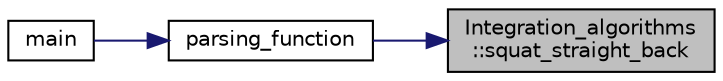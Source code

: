 digraph "Integration_algorithms::squat_straight_back"
{
 // INTERACTIVE_SVG=YES
 // LATEX_PDF_SIZE
  edge [fontname="Helvetica",fontsize="10",labelfontname="Helvetica",labelfontsize="10"];
  node [fontname="Helvetica",fontsize="10",shape=record];
  rankdir="RL";
  Node29 [label="Integration_algorithms\l::squat_straight_back",height=0.2,width=0.4,color="black", fillcolor="grey75", style="filled", fontcolor="black",tooltip="Algorithm checking for back rotation during squats."];
  Node29 -> Node30 [dir="back",color="midnightblue",fontsize="10",style="solid",fontname="Helvetica"];
  Node30 [label="parsing_function",height=0.2,width=0.4,color="black", fillcolor="white", style="filled",URL="$train-_a-wear__server_8cpp.html#acdb6c6606c64b3a5b7b952f030fb5b4e",tooltip=" "];
  Node30 -> Node31 [dir="back",color="midnightblue",fontsize="10",style="solid",fontname="Helvetica"];
  Node31 [label="main",height=0.2,width=0.4,color="black", fillcolor="white", style="filled",URL="$train-_a-wear__server_8cpp.html#a840291bc02cba5474a4cb46a9b9566fe",tooltip=" "];
}
